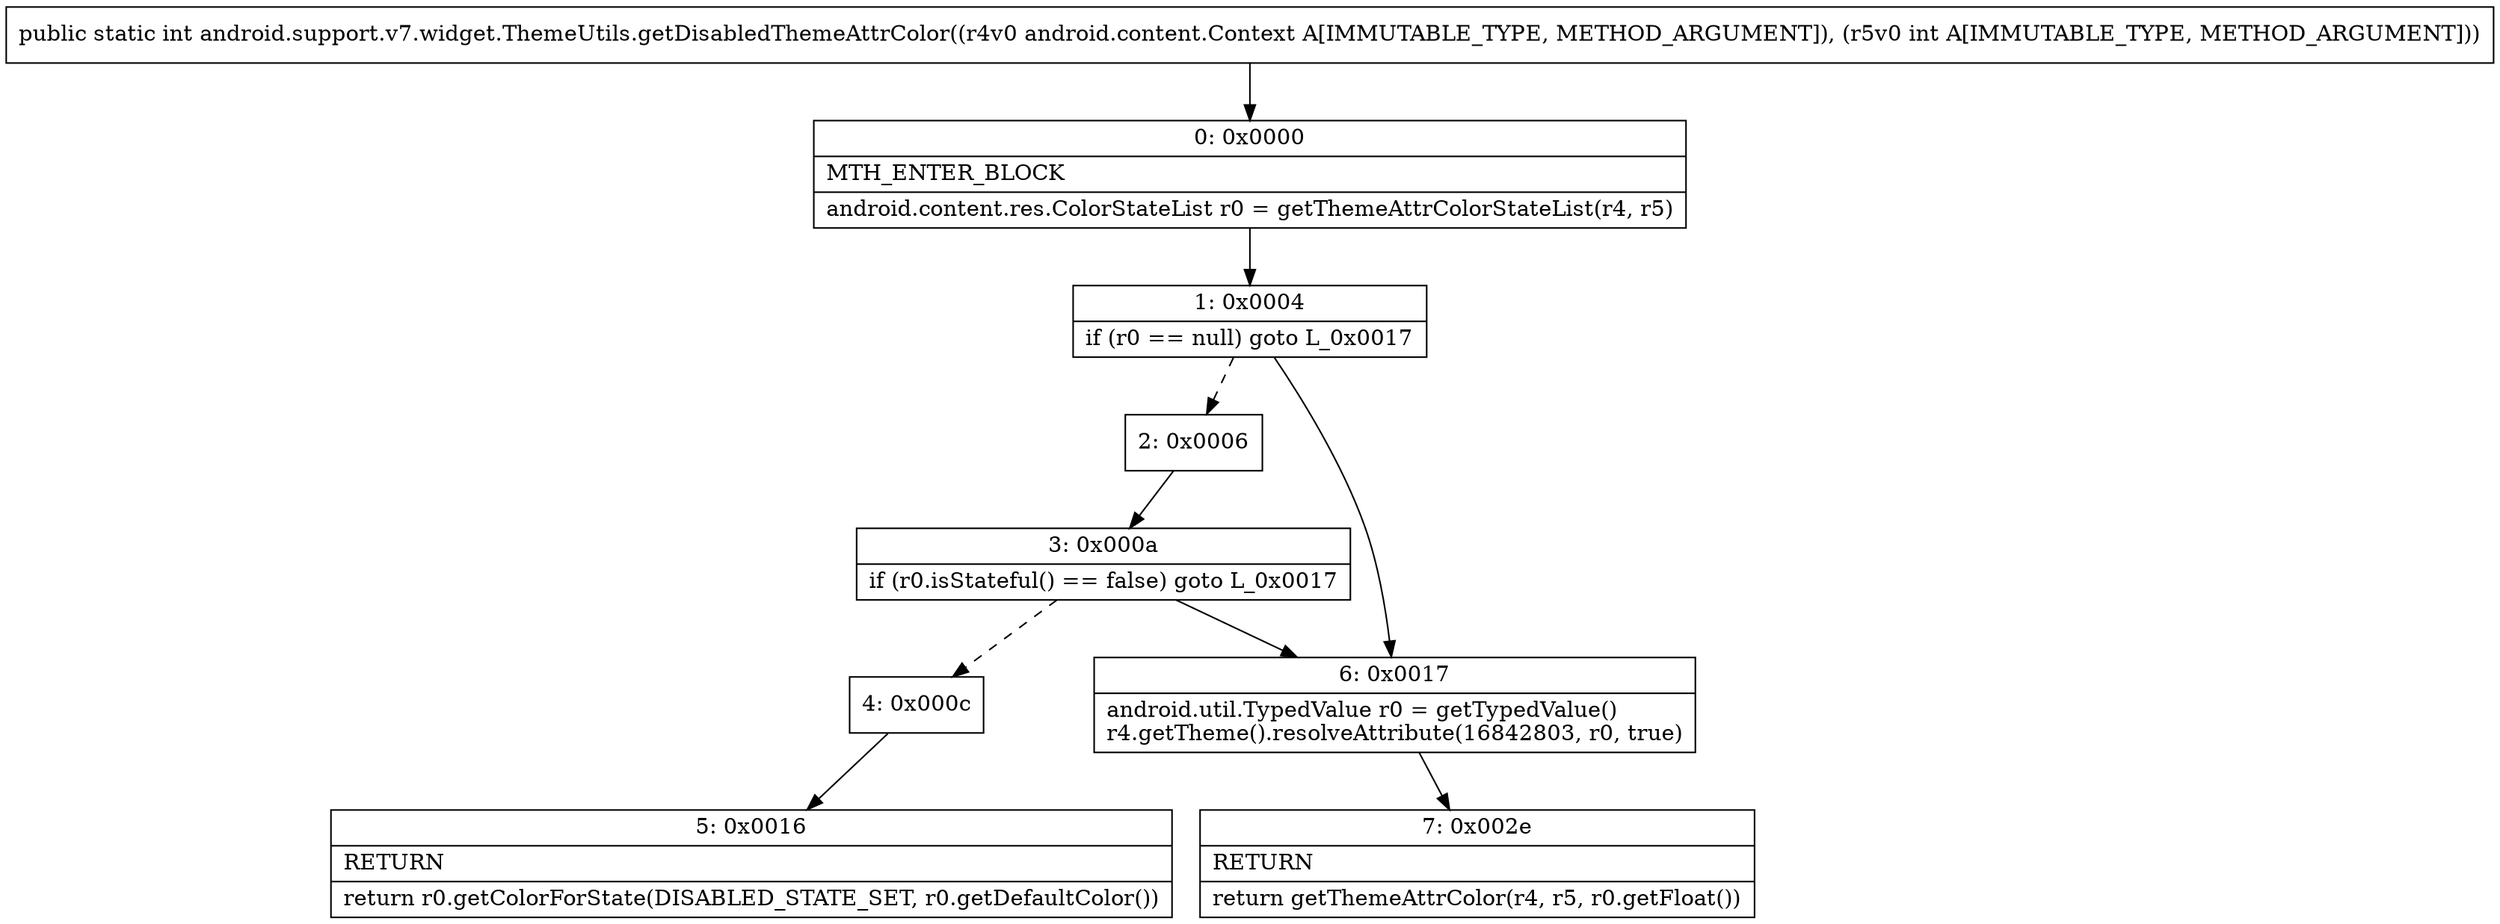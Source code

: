 digraph "CFG forandroid.support.v7.widget.ThemeUtils.getDisabledThemeAttrColor(Landroid\/content\/Context;I)I" {
Node_0 [shape=record,label="{0\:\ 0x0000|MTH_ENTER_BLOCK\l|android.content.res.ColorStateList r0 = getThemeAttrColorStateList(r4, r5)\l}"];
Node_1 [shape=record,label="{1\:\ 0x0004|if (r0 == null) goto L_0x0017\l}"];
Node_2 [shape=record,label="{2\:\ 0x0006}"];
Node_3 [shape=record,label="{3\:\ 0x000a|if (r0.isStateful() == false) goto L_0x0017\l}"];
Node_4 [shape=record,label="{4\:\ 0x000c}"];
Node_5 [shape=record,label="{5\:\ 0x0016|RETURN\l|return r0.getColorForState(DISABLED_STATE_SET, r0.getDefaultColor())\l}"];
Node_6 [shape=record,label="{6\:\ 0x0017|android.util.TypedValue r0 = getTypedValue()\lr4.getTheme().resolveAttribute(16842803, r0, true)\l}"];
Node_7 [shape=record,label="{7\:\ 0x002e|RETURN\l|return getThemeAttrColor(r4, r5, r0.getFloat())\l}"];
MethodNode[shape=record,label="{public static int android.support.v7.widget.ThemeUtils.getDisabledThemeAttrColor((r4v0 android.content.Context A[IMMUTABLE_TYPE, METHOD_ARGUMENT]), (r5v0 int A[IMMUTABLE_TYPE, METHOD_ARGUMENT])) }"];
MethodNode -> Node_0;
Node_0 -> Node_1;
Node_1 -> Node_2[style=dashed];
Node_1 -> Node_6;
Node_2 -> Node_3;
Node_3 -> Node_4[style=dashed];
Node_3 -> Node_6;
Node_4 -> Node_5;
Node_6 -> Node_7;
}

